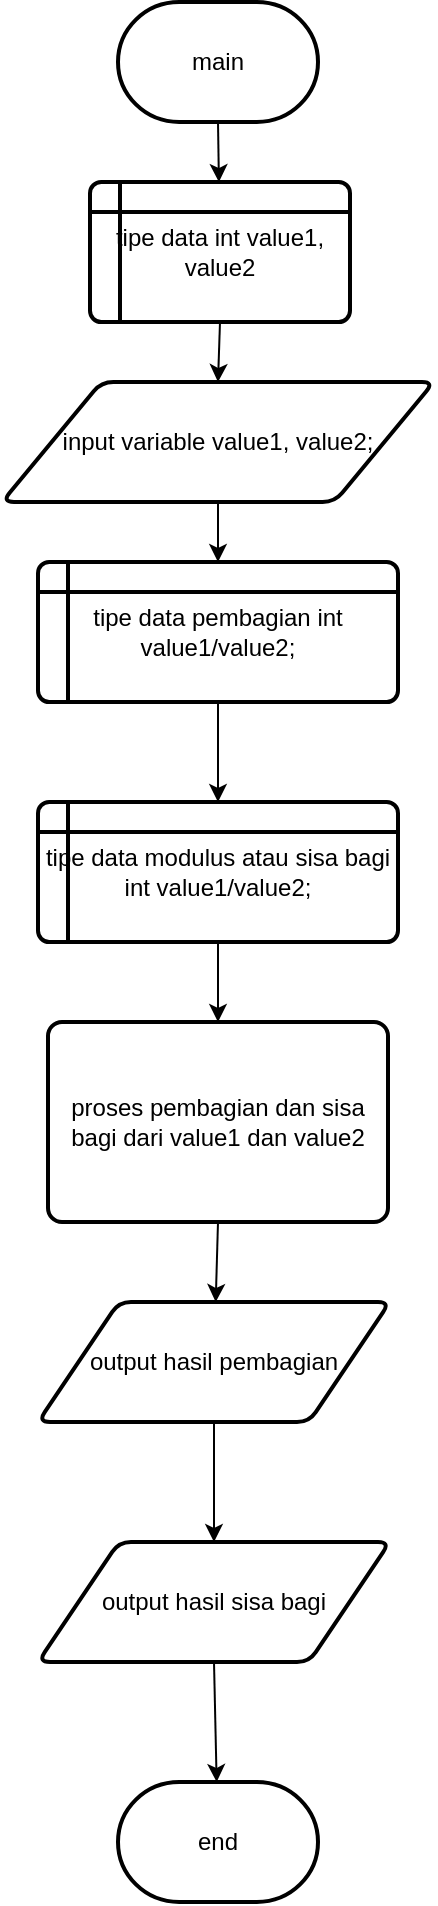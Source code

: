 <mxfile version="21.8.0" type="device">
  <diagram name="Halaman-1" id="5oePIoUgTwTzXYA9da8P">
    <mxGraphModel dx="794" dy="456" grid="1" gridSize="10" guides="1" tooltips="1" connect="1" arrows="1" fold="1" page="1" pageScale="1" pageWidth="827" pageHeight="1169" math="0" shadow="0">
      <root>
        <mxCell id="0" />
        <mxCell id="1" parent="0" />
        <mxCell id="mdZXmNyA0MQibc7VZlXn-1" value="main" style="strokeWidth=2;html=1;shape=mxgraph.flowchart.terminator;whiteSpace=wrap;" vertex="1" parent="1">
          <mxGeometry x="364" y="10" width="100" height="60" as="geometry" />
        </mxCell>
        <mxCell id="mdZXmNyA0MQibc7VZlXn-2" value="" style="endArrow=classic;html=1;rounded=0;exitX=0.5;exitY=1;exitDx=0;exitDy=0;exitPerimeter=0;" edge="1" parent="1" source="mdZXmNyA0MQibc7VZlXn-1" target="mdZXmNyA0MQibc7VZlXn-3">
          <mxGeometry width="50" height="50" relative="1" as="geometry">
            <mxPoint x="360" y="200" as="sourcePoint" />
            <mxPoint x="414" y="100" as="targetPoint" />
          </mxGeometry>
        </mxCell>
        <mxCell id="mdZXmNyA0MQibc7VZlXn-3" value="tipe data int value1, value2" style="shape=internalStorage;whiteSpace=wrap;html=1;dx=15;dy=15;rounded=1;arcSize=8;strokeWidth=2;" vertex="1" parent="1">
          <mxGeometry x="350" y="100" width="130" height="70" as="geometry" />
        </mxCell>
        <mxCell id="mdZXmNyA0MQibc7VZlXn-4" value="input variable value1, value2;" style="shape=parallelogram;html=1;strokeWidth=2;perimeter=parallelogramPerimeter;whiteSpace=wrap;rounded=1;arcSize=12;size=0.23;" vertex="1" parent="1">
          <mxGeometry x="306" y="200" width="216" height="60" as="geometry" />
        </mxCell>
        <mxCell id="mdZXmNyA0MQibc7VZlXn-5" value="" style="endArrow=classic;html=1;rounded=0;exitX=0.5;exitY=1;exitDx=0;exitDy=0;entryX=0.5;entryY=0;entryDx=0;entryDy=0;" edge="1" parent="1" source="mdZXmNyA0MQibc7VZlXn-3" target="mdZXmNyA0MQibc7VZlXn-4">
          <mxGeometry width="50" height="50" relative="1" as="geometry">
            <mxPoint x="360" y="200" as="sourcePoint" />
            <mxPoint x="410" y="150" as="targetPoint" />
          </mxGeometry>
        </mxCell>
        <mxCell id="mdZXmNyA0MQibc7VZlXn-6" value="tipe data pembagian int value1/value2;" style="shape=internalStorage;whiteSpace=wrap;html=1;dx=15;dy=15;rounded=1;arcSize=8;strokeWidth=2;" vertex="1" parent="1">
          <mxGeometry x="324" y="290" width="180" height="70" as="geometry" />
        </mxCell>
        <mxCell id="mdZXmNyA0MQibc7VZlXn-7" value="tipe data modulus atau sisa bagi int value1/value2;" style="shape=internalStorage;whiteSpace=wrap;html=1;dx=15;dy=15;rounded=1;arcSize=8;strokeWidth=2;" vertex="1" parent="1">
          <mxGeometry x="324" y="410" width="180" height="70" as="geometry" />
        </mxCell>
        <mxCell id="mdZXmNyA0MQibc7VZlXn-8" value="" style="endArrow=classic;html=1;rounded=0;exitX=0.5;exitY=1;exitDx=0;exitDy=0;entryX=0.5;entryY=0;entryDx=0;entryDy=0;" edge="1" parent="1" source="mdZXmNyA0MQibc7VZlXn-4" target="mdZXmNyA0MQibc7VZlXn-6">
          <mxGeometry width="50" height="50" relative="1" as="geometry">
            <mxPoint x="360" y="340" as="sourcePoint" />
            <mxPoint x="410" y="290" as="targetPoint" />
          </mxGeometry>
        </mxCell>
        <mxCell id="mdZXmNyA0MQibc7VZlXn-9" value="" style="endArrow=classic;html=1;rounded=0;exitX=0.5;exitY=1;exitDx=0;exitDy=0;entryX=0.5;entryY=0;entryDx=0;entryDy=0;" edge="1" parent="1" source="mdZXmNyA0MQibc7VZlXn-6" target="mdZXmNyA0MQibc7VZlXn-7">
          <mxGeometry width="50" height="50" relative="1" as="geometry">
            <mxPoint x="360" y="340" as="sourcePoint" />
            <mxPoint x="410" y="290" as="targetPoint" />
          </mxGeometry>
        </mxCell>
        <mxCell id="mdZXmNyA0MQibc7VZlXn-10" value="output hasil pembagian" style="shape=parallelogram;html=1;strokeWidth=2;perimeter=parallelogramPerimeter;whiteSpace=wrap;rounded=1;arcSize=12;size=0.23;" vertex="1" parent="1">
          <mxGeometry x="324" y="660" width="176" height="60" as="geometry" />
        </mxCell>
        <mxCell id="mdZXmNyA0MQibc7VZlXn-11" value="output hasil sisa bagi" style="shape=parallelogram;html=1;strokeWidth=2;perimeter=parallelogramPerimeter;whiteSpace=wrap;rounded=1;arcSize=12;size=0.23;" vertex="1" parent="1">
          <mxGeometry x="324" y="780" width="176" height="60" as="geometry" />
        </mxCell>
        <mxCell id="mdZXmNyA0MQibc7VZlXn-12" value="" style="endArrow=classic;html=1;rounded=0;exitX=0.5;exitY=1;exitDx=0;exitDy=0;entryX=0.5;entryY=0;entryDx=0;entryDy=0;" edge="1" parent="1" source="mdZXmNyA0MQibc7VZlXn-10" target="mdZXmNyA0MQibc7VZlXn-11">
          <mxGeometry width="50" height="50" relative="1" as="geometry">
            <mxPoint x="360" y="500" as="sourcePoint" />
            <mxPoint x="410" y="450" as="targetPoint" />
          </mxGeometry>
        </mxCell>
        <mxCell id="mdZXmNyA0MQibc7VZlXn-13" value="" style="endArrow=classic;html=1;rounded=0;exitX=0.5;exitY=1;exitDx=0;exitDy=0;" edge="1" parent="1" source="mdZXmNyA0MQibc7VZlXn-11" target="mdZXmNyA0MQibc7VZlXn-14">
          <mxGeometry width="50" height="50" relative="1" as="geometry">
            <mxPoint x="360" y="760" as="sourcePoint" />
            <mxPoint x="414" y="710" as="targetPoint" />
          </mxGeometry>
        </mxCell>
        <mxCell id="mdZXmNyA0MQibc7VZlXn-14" value="end" style="strokeWidth=2;html=1;shape=mxgraph.flowchart.terminator;whiteSpace=wrap;" vertex="1" parent="1">
          <mxGeometry x="364" y="900" width="100" height="60" as="geometry" />
        </mxCell>
        <mxCell id="mdZXmNyA0MQibc7VZlXn-15" value="proses pembagian dan sisa bagi dari value1 dan value2" style="rounded=1;whiteSpace=wrap;html=1;absoluteArcSize=1;arcSize=14;strokeWidth=2;" vertex="1" parent="1">
          <mxGeometry x="329" y="520" width="170" height="100" as="geometry" />
        </mxCell>
        <mxCell id="mdZXmNyA0MQibc7VZlXn-16" value="" style="endArrow=classic;html=1;rounded=0;exitX=0.5;exitY=1;exitDx=0;exitDy=0;" edge="1" parent="1" source="mdZXmNyA0MQibc7VZlXn-15" target="mdZXmNyA0MQibc7VZlXn-10">
          <mxGeometry width="50" height="50" relative="1" as="geometry">
            <mxPoint x="240" y="610" as="sourcePoint" />
            <mxPoint x="290" y="560" as="targetPoint" />
          </mxGeometry>
        </mxCell>
        <mxCell id="mdZXmNyA0MQibc7VZlXn-17" value="" style="endArrow=classic;html=1;rounded=0;exitX=0.5;exitY=1;exitDx=0;exitDy=0;entryX=0.5;entryY=0;entryDx=0;entryDy=0;" edge="1" parent="1" source="mdZXmNyA0MQibc7VZlXn-7" target="mdZXmNyA0MQibc7VZlXn-15">
          <mxGeometry width="50" height="50" relative="1" as="geometry">
            <mxPoint x="240" y="610" as="sourcePoint" />
            <mxPoint x="290" y="560" as="targetPoint" />
          </mxGeometry>
        </mxCell>
      </root>
    </mxGraphModel>
  </diagram>
</mxfile>
